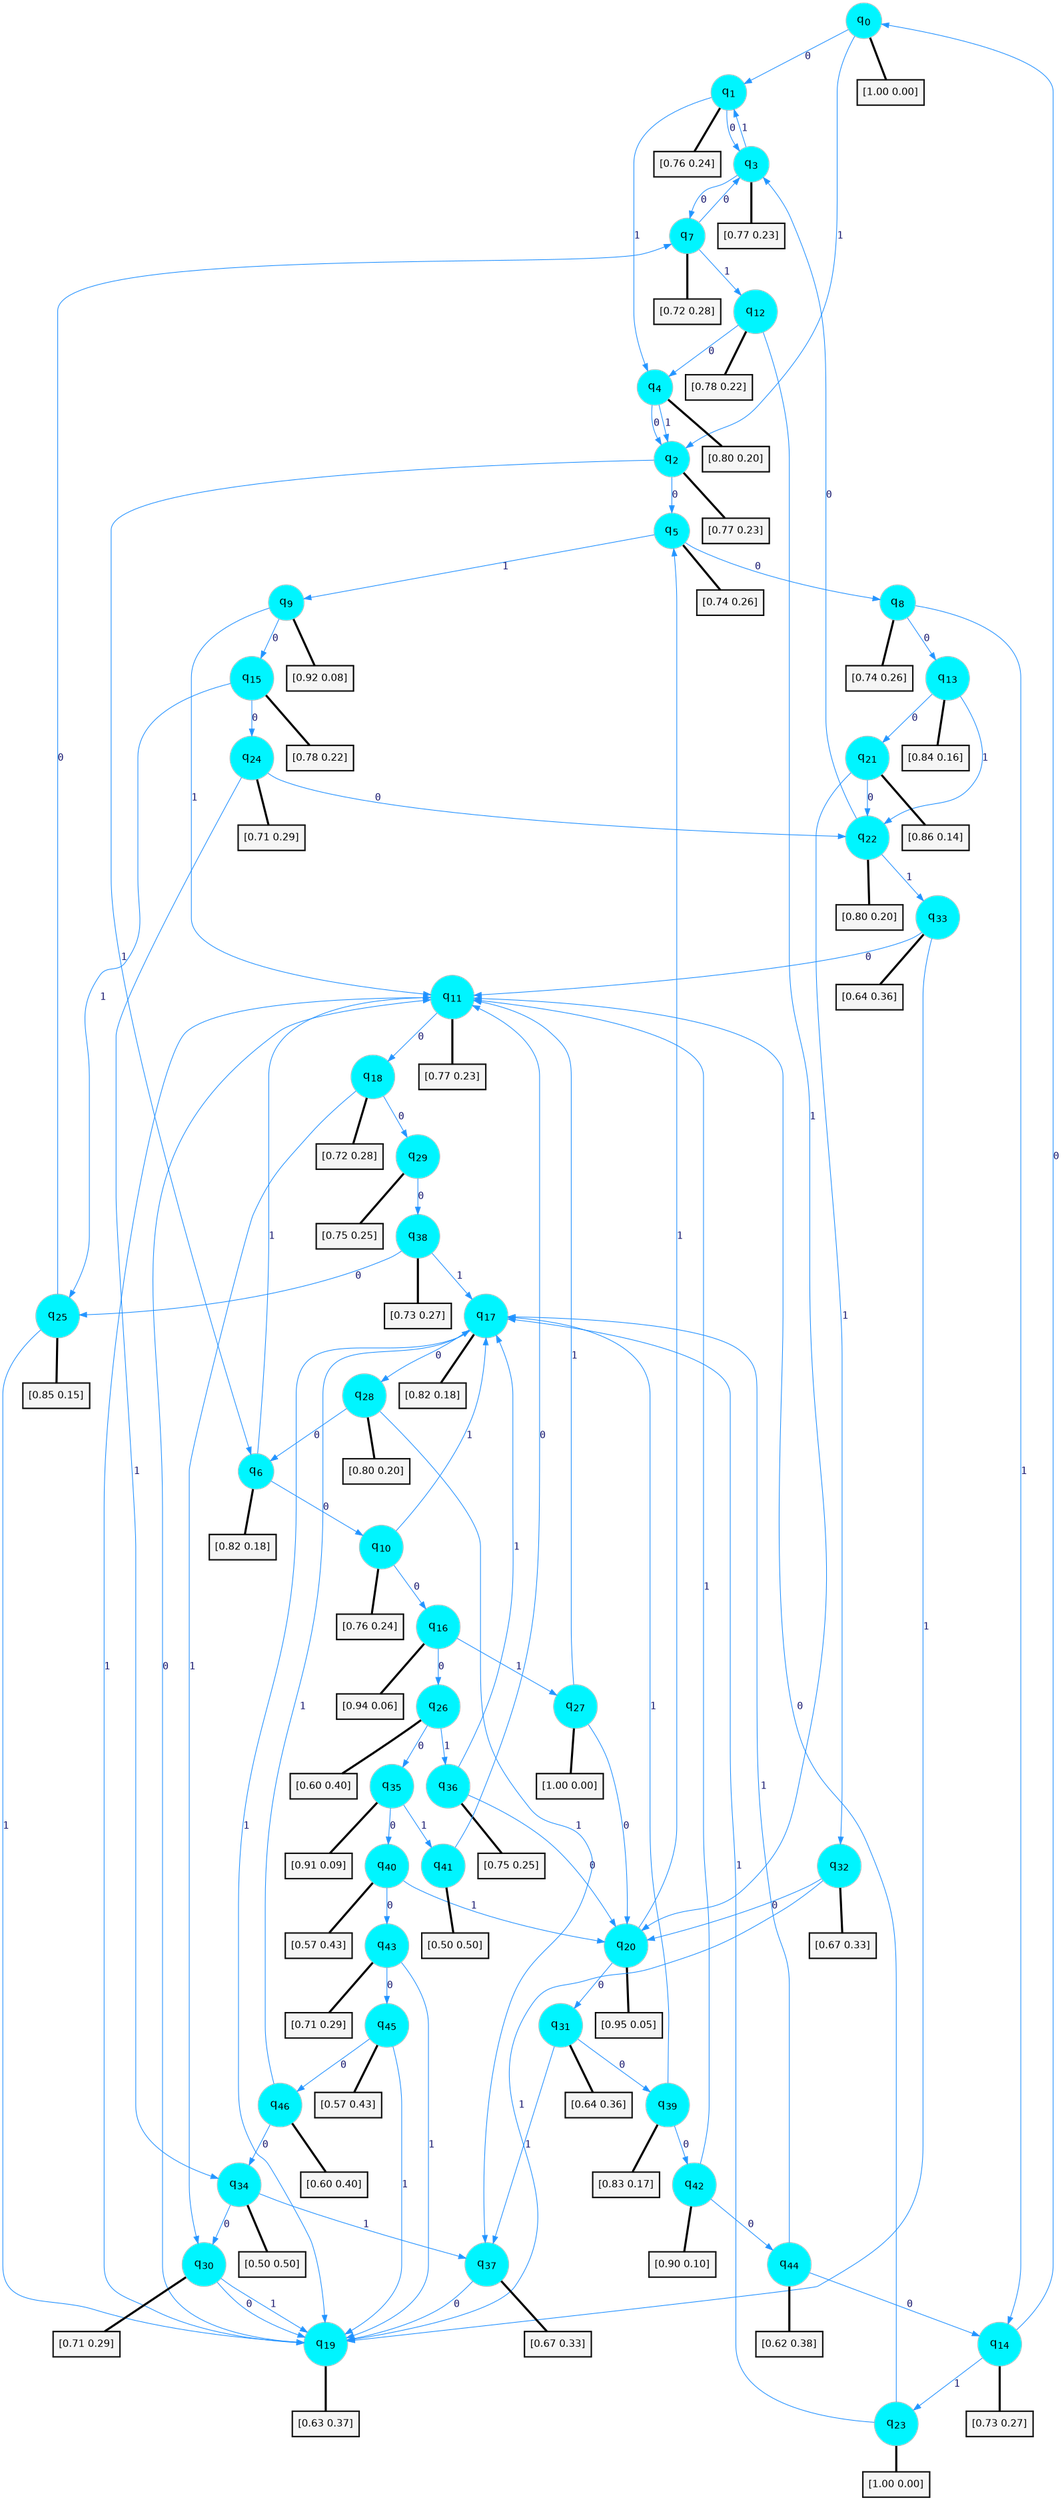 digraph G {
graph [
bgcolor=transparent, dpi=300, rankdir=TD, size="40,25"];
node [
color=gray, fillcolor=turquoise1, fontcolor=black, fontname=Helvetica, fontsize=16, fontweight=bold, shape=circle, style=filled];
edge [
arrowsize=1, color=dodgerblue1, fontcolor=midnightblue, fontname=courier, fontweight=bold, penwidth=1, style=solid, weight=20];
0[label=<q<SUB>0</SUB>>];
1[label=<q<SUB>1</SUB>>];
2[label=<q<SUB>2</SUB>>];
3[label=<q<SUB>3</SUB>>];
4[label=<q<SUB>4</SUB>>];
5[label=<q<SUB>5</SUB>>];
6[label=<q<SUB>6</SUB>>];
7[label=<q<SUB>7</SUB>>];
8[label=<q<SUB>8</SUB>>];
9[label=<q<SUB>9</SUB>>];
10[label=<q<SUB>10</SUB>>];
11[label=<q<SUB>11</SUB>>];
12[label=<q<SUB>12</SUB>>];
13[label=<q<SUB>13</SUB>>];
14[label=<q<SUB>14</SUB>>];
15[label=<q<SUB>15</SUB>>];
16[label=<q<SUB>16</SUB>>];
17[label=<q<SUB>17</SUB>>];
18[label=<q<SUB>18</SUB>>];
19[label=<q<SUB>19</SUB>>];
20[label=<q<SUB>20</SUB>>];
21[label=<q<SUB>21</SUB>>];
22[label=<q<SUB>22</SUB>>];
23[label=<q<SUB>23</SUB>>];
24[label=<q<SUB>24</SUB>>];
25[label=<q<SUB>25</SUB>>];
26[label=<q<SUB>26</SUB>>];
27[label=<q<SUB>27</SUB>>];
28[label=<q<SUB>28</SUB>>];
29[label=<q<SUB>29</SUB>>];
30[label=<q<SUB>30</SUB>>];
31[label=<q<SUB>31</SUB>>];
32[label=<q<SUB>32</SUB>>];
33[label=<q<SUB>33</SUB>>];
34[label=<q<SUB>34</SUB>>];
35[label=<q<SUB>35</SUB>>];
36[label=<q<SUB>36</SUB>>];
37[label=<q<SUB>37</SUB>>];
38[label=<q<SUB>38</SUB>>];
39[label=<q<SUB>39</SUB>>];
40[label=<q<SUB>40</SUB>>];
41[label=<q<SUB>41</SUB>>];
42[label=<q<SUB>42</SUB>>];
43[label=<q<SUB>43</SUB>>];
44[label=<q<SUB>44</SUB>>];
45[label=<q<SUB>45</SUB>>];
46[label=<q<SUB>46</SUB>>];
47[label="[1.00 0.00]", shape=box,fontcolor=black, fontname=Helvetica, fontsize=14, penwidth=2, fillcolor=whitesmoke,color=black];
48[label="[0.76 0.24]", shape=box,fontcolor=black, fontname=Helvetica, fontsize=14, penwidth=2, fillcolor=whitesmoke,color=black];
49[label="[0.77 0.23]", shape=box,fontcolor=black, fontname=Helvetica, fontsize=14, penwidth=2, fillcolor=whitesmoke,color=black];
50[label="[0.77 0.23]", shape=box,fontcolor=black, fontname=Helvetica, fontsize=14, penwidth=2, fillcolor=whitesmoke,color=black];
51[label="[0.80 0.20]", shape=box,fontcolor=black, fontname=Helvetica, fontsize=14, penwidth=2, fillcolor=whitesmoke,color=black];
52[label="[0.74 0.26]", shape=box,fontcolor=black, fontname=Helvetica, fontsize=14, penwidth=2, fillcolor=whitesmoke,color=black];
53[label="[0.82 0.18]", shape=box,fontcolor=black, fontname=Helvetica, fontsize=14, penwidth=2, fillcolor=whitesmoke,color=black];
54[label="[0.72 0.28]", shape=box,fontcolor=black, fontname=Helvetica, fontsize=14, penwidth=2, fillcolor=whitesmoke,color=black];
55[label="[0.74 0.26]", shape=box,fontcolor=black, fontname=Helvetica, fontsize=14, penwidth=2, fillcolor=whitesmoke,color=black];
56[label="[0.92 0.08]", shape=box,fontcolor=black, fontname=Helvetica, fontsize=14, penwidth=2, fillcolor=whitesmoke,color=black];
57[label="[0.76 0.24]", shape=box,fontcolor=black, fontname=Helvetica, fontsize=14, penwidth=2, fillcolor=whitesmoke,color=black];
58[label="[0.77 0.23]", shape=box,fontcolor=black, fontname=Helvetica, fontsize=14, penwidth=2, fillcolor=whitesmoke,color=black];
59[label="[0.78 0.22]", shape=box,fontcolor=black, fontname=Helvetica, fontsize=14, penwidth=2, fillcolor=whitesmoke,color=black];
60[label="[0.84 0.16]", shape=box,fontcolor=black, fontname=Helvetica, fontsize=14, penwidth=2, fillcolor=whitesmoke,color=black];
61[label="[0.73 0.27]", shape=box,fontcolor=black, fontname=Helvetica, fontsize=14, penwidth=2, fillcolor=whitesmoke,color=black];
62[label="[0.78 0.22]", shape=box,fontcolor=black, fontname=Helvetica, fontsize=14, penwidth=2, fillcolor=whitesmoke,color=black];
63[label="[0.94 0.06]", shape=box,fontcolor=black, fontname=Helvetica, fontsize=14, penwidth=2, fillcolor=whitesmoke,color=black];
64[label="[0.82 0.18]", shape=box,fontcolor=black, fontname=Helvetica, fontsize=14, penwidth=2, fillcolor=whitesmoke,color=black];
65[label="[0.72 0.28]", shape=box,fontcolor=black, fontname=Helvetica, fontsize=14, penwidth=2, fillcolor=whitesmoke,color=black];
66[label="[0.63 0.37]", shape=box,fontcolor=black, fontname=Helvetica, fontsize=14, penwidth=2, fillcolor=whitesmoke,color=black];
67[label="[0.95 0.05]", shape=box,fontcolor=black, fontname=Helvetica, fontsize=14, penwidth=2, fillcolor=whitesmoke,color=black];
68[label="[0.86 0.14]", shape=box,fontcolor=black, fontname=Helvetica, fontsize=14, penwidth=2, fillcolor=whitesmoke,color=black];
69[label="[0.80 0.20]", shape=box,fontcolor=black, fontname=Helvetica, fontsize=14, penwidth=2, fillcolor=whitesmoke,color=black];
70[label="[1.00 0.00]", shape=box,fontcolor=black, fontname=Helvetica, fontsize=14, penwidth=2, fillcolor=whitesmoke,color=black];
71[label="[0.71 0.29]", shape=box,fontcolor=black, fontname=Helvetica, fontsize=14, penwidth=2, fillcolor=whitesmoke,color=black];
72[label="[0.85 0.15]", shape=box,fontcolor=black, fontname=Helvetica, fontsize=14, penwidth=2, fillcolor=whitesmoke,color=black];
73[label="[0.60 0.40]", shape=box,fontcolor=black, fontname=Helvetica, fontsize=14, penwidth=2, fillcolor=whitesmoke,color=black];
74[label="[1.00 0.00]", shape=box,fontcolor=black, fontname=Helvetica, fontsize=14, penwidth=2, fillcolor=whitesmoke,color=black];
75[label="[0.80 0.20]", shape=box,fontcolor=black, fontname=Helvetica, fontsize=14, penwidth=2, fillcolor=whitesmoke,color=black];
76[label="[0.75 0.25]", shape=box,fontcolor=black, fontname=Helvetica, fontsize=14, penwidth=2, fillcolor=whitesmoke,color=black];
77[label="[0.71 0.29]", shape=box,fontcolor=black, fontname=Helvetica, fontsize=14, penwidth=2, fillcolor=whitesmoke,color=black];
78[label="[0.64 0.36]", shape=box,fontcolor=black, fontname=Helvetica, fontsize=14, penwidth=2, fillcolor=whitesmoke,color=black];
79[label="[0.67 0.33]", shape=box,fontcolor=black, fontname=Helvetica, fontsize=14, penwidth=2, fillcolor=whitesmoke,color=black];
80[label="[0.64 0.36]", shape=box,fontcolor=black, fontname=Helvetica, fontsize=14, penwidth=2, fillcolor=whitesmoke,color=black];
81[label="[0.50 0.50]", shape=box,fontcolor=black, fontname=Helvetica, fontsize=14, penwidth=2, fillcolor=whitesmoke,color=black];
82[label="[0.91 0.09]", shape=box,fontcolor=black, fontname=Helvetica, fontsize=14, penwidth=2, fillcolor=whitesmoke,color=black];
83[label="[0.75 0.25]", shape=box,fontcolor=black, fontname=Helvetica, fontsize=14, penwidth=2, fillcolor=whitesmoke,color=black];
84[label="[0.67 0.33]", shape=box,fontcolor=black, fontname=Helvetica, fontsize=14, penwidth=2, fillcolor=whitesmoke,color=black];
85[label="[0.73 0.27]", shape=box,fontcolor=black, fontname=Helvetica, fontsize=14, penwidth=2, fillcolor=whitesmoke,color=black];
86[label="[0.83 0.17]", shape=box,fontcolor=black, fontname=Helvetica, fontsize=14, penwidth=2, fillcolor=whitesmoke,color=black];
87[label="[0.57 0.43]", shape=box,fontcolor=black, fontname=Helvetica, fontsize=14, penwidth=2, fillcolor=whitesmoke,color=black];
88[label="[0.50 0.50]", shape=box,fontcolor=black, fontname=Helvetica, fontsize=14, penwidth=2, fillcolor=whitesmoke,color=black];
89[label="[0.90 0.10]", shape=box,fontcolor=black, fontname=Helvetica, fontsize=14, penwidth=2, fillcolor=whitesmoke,color=black];
90[label="[0.71 0.29]", shape=box,fontcolor=black, fontname=Helvetica, fontsize=14, penwidth=2, fillcolor=whitesmoke,color=black];
91[label="[0.62 0.38]", shape=box,fontcolor=black, fontname=Helvetica, fontsize=14, penwidth=2, fillcolor=whitesmoke,color=black];
92[label="[0.57 0.43]", shape=box,fontcolor=black, fontname=Helvetica, fontsize=14, penwidth=2, fillcolor=whitesmoke,color=black];
93[label="[0.60 0.40]", shape=box,fontcolor=black, fontname=Helvetica, fontsize=14, penwidth=2, fillcolor=whitesmoke,color=black];
0->1 [label=0];
0->2 [label=1];
0->47 [arrowhead=none, penwidth=3,color=black];
1->3 [label=0];
1->4 [label=1];
1->48 [arrowhead=none, penwidth=3,color=black];
2->5 [label=0];
2->6 [label=1];
2->49 [arrowhead=none, penwidth=3,color=black];
3->7 [label=0];
3->1 [label=1];
3->50 [arrowhead=none, penwidth=3,color=black];
4->2 [label=0];
4->2 [label=1];
4->51 [arrowhead=none, penwidth=3,color=black];
5->8 [label=0];
5->9 [label=1];
5->52 [arrowhead=none, penwidth=3,color=black];
6->10 [label=0];
6->11 [label=1];
6->53 [arrowhead=none, penwidth=3,color=black];
7->3 [label=0];
7->12 [label=1];
7->54 [arrowhead=none, penwidth=3,color=black];
8->13 [label=0];
8->14 [label=1];
8->55 [arrowhead=none, penwidth=3,color=black];
9->15 [label=0];
9->11 [label=1];
9->56 [arrowhead=none, penwidth=3,color=black];
10->16 [label=0];
10->17 [label=1];
10->57 [arrowhead=none, penwidth=3,color=black];
11->18 [label=0];
11->19 [label=1];
11->58 [arrowhead=none, penwidth=3,color=black];
12->4 [label=0];
12->20 [label=1];
12->59 [arrowhead=none, penwidth=3,color=black];
13->21 [label=0];
13->22 [label=1];
13->60 [arrowhead=none, penwidth=3,color=black];
14->0 [label=0];
14->23 [label=1];
14->61 [arrowhead=none, penwidth=3,color=black];
15->24 [label=0];
15->25 [label=1];
15->62 [arrowhead=none, penwidth=3,color=black];
16->26 [label=0];
16->27 [label=1];
16->63 [arrowhead=none, penwidth=3,color=black];
17->28 [label=0];
17->19 [label=1];
17->64 [arrowhead=none, penwidth=3,color=black];
18->29 [label=0];
18->30 [label=1];
18->65 [arrowhead=none, penwidth=3,color=black];
19->11 [label=0];
19->66 [arrowhead=none, penwidth=3,color=black];
20->31 [label=0];
20->5 [label=1];
20->67 [arrowhead=none, penwidth=3,color=black];
21->22 [label=0];
21->32 [label=1];
21->68 [arrowhead=none, penwidth=3,color=black];
22->3 [label=0];
22->33 [label=1];
22->69 [arrowhead=none, penwidth=3,color=black];
23->11 [label=0];
23->17 [label=1];
23->70 [arrowhead=none, penwidth=3,color=black];
24->22 [label=0];
24->34 [label=1];
24->71 [arrowhead=none, penwidth=3,color=black];
25->7 [label=0];
25->19 [label=1];
25->72 [arrowhead=none, penwidth=3,color=black];
26->35 [label=0];
26->36 [label=1];
26->73 [arrowhead=none, penwidth=3,color=black];
27->20 [label=0];
27->11 [label=1];
27->74 [arrowhead=none, penwidth=3,color=black];
28->6 [label=0];
28->37 [label=1];
28->75 [arrowhead=none, penwidth=3,color=black];
29->38 [label=0];
29->76 [arrowhead=none, penwidth=3,color=black];
30->19 [label=0];
30->19 [label=1];
30->77 [arrowhead=none, penwidth=3,color=black];
31->39 [label=0];
31->37 [label=1];
31->78 [arrowhead=none, penwidth=3,color=black];
32->20 [label=0];
32->19 [label=1];
32->79 [arrowhead=none, penwidth=3,color=black];
33->11 [label=0];
33->19 [label=1];
33->80 [arrowhead=none, penwidth=3,color=black];
34->30 [label=0];
34->37 [label=1];
34->81 [arrowhead=none, penwidth=3,color=black];
35->40 [label=0];
35->41 [label=1];
35->82 [arrowhead=none, penwidth=3,color=black];
36->20 [label=0];
36->17 [label=1];
36->83 [arrowhead=none, penwidth=3,color=black];
37->19 [label=0];
37->84 [arrowhead=none, penwidth=3,color=black];
38->25 [label=0];
38->17 [label=1];
38->85 [arrowhead=none, penwidth=3,color=black];
39->42 [label=0];
39->17 [label=1];
39->86 [arrowhead=none, penwidth=3,color=black];
40->43 [label=0];
40->20 [label=1];
40->87 [arrowhead=none, penwidth=3,color=black];
41->11 [label=0];
41->88 [arrowhead=none, penwidth=3,color=black];
42->44 [label=0];
42->11 [label=1];
42->89 [arrowhead=none, penwidth=3,color=black];
43->45 [label=0];
43->19 [label=1];
43->90 [arrowhead=none, penwidth=3,color=black];
44->14 [label=0];
44->17 [label=1];
44->91 [arrowhead=none, penwidth=3,color=black];
45->46 [label=0];
45->19 [label=1];
45->92 [arrowhead=none, penwidth=3,color=black];
46->34 [label=0];
46->17 [label=1];
46->93 [arrowhead=none, penwidth=3,color=black];
}
